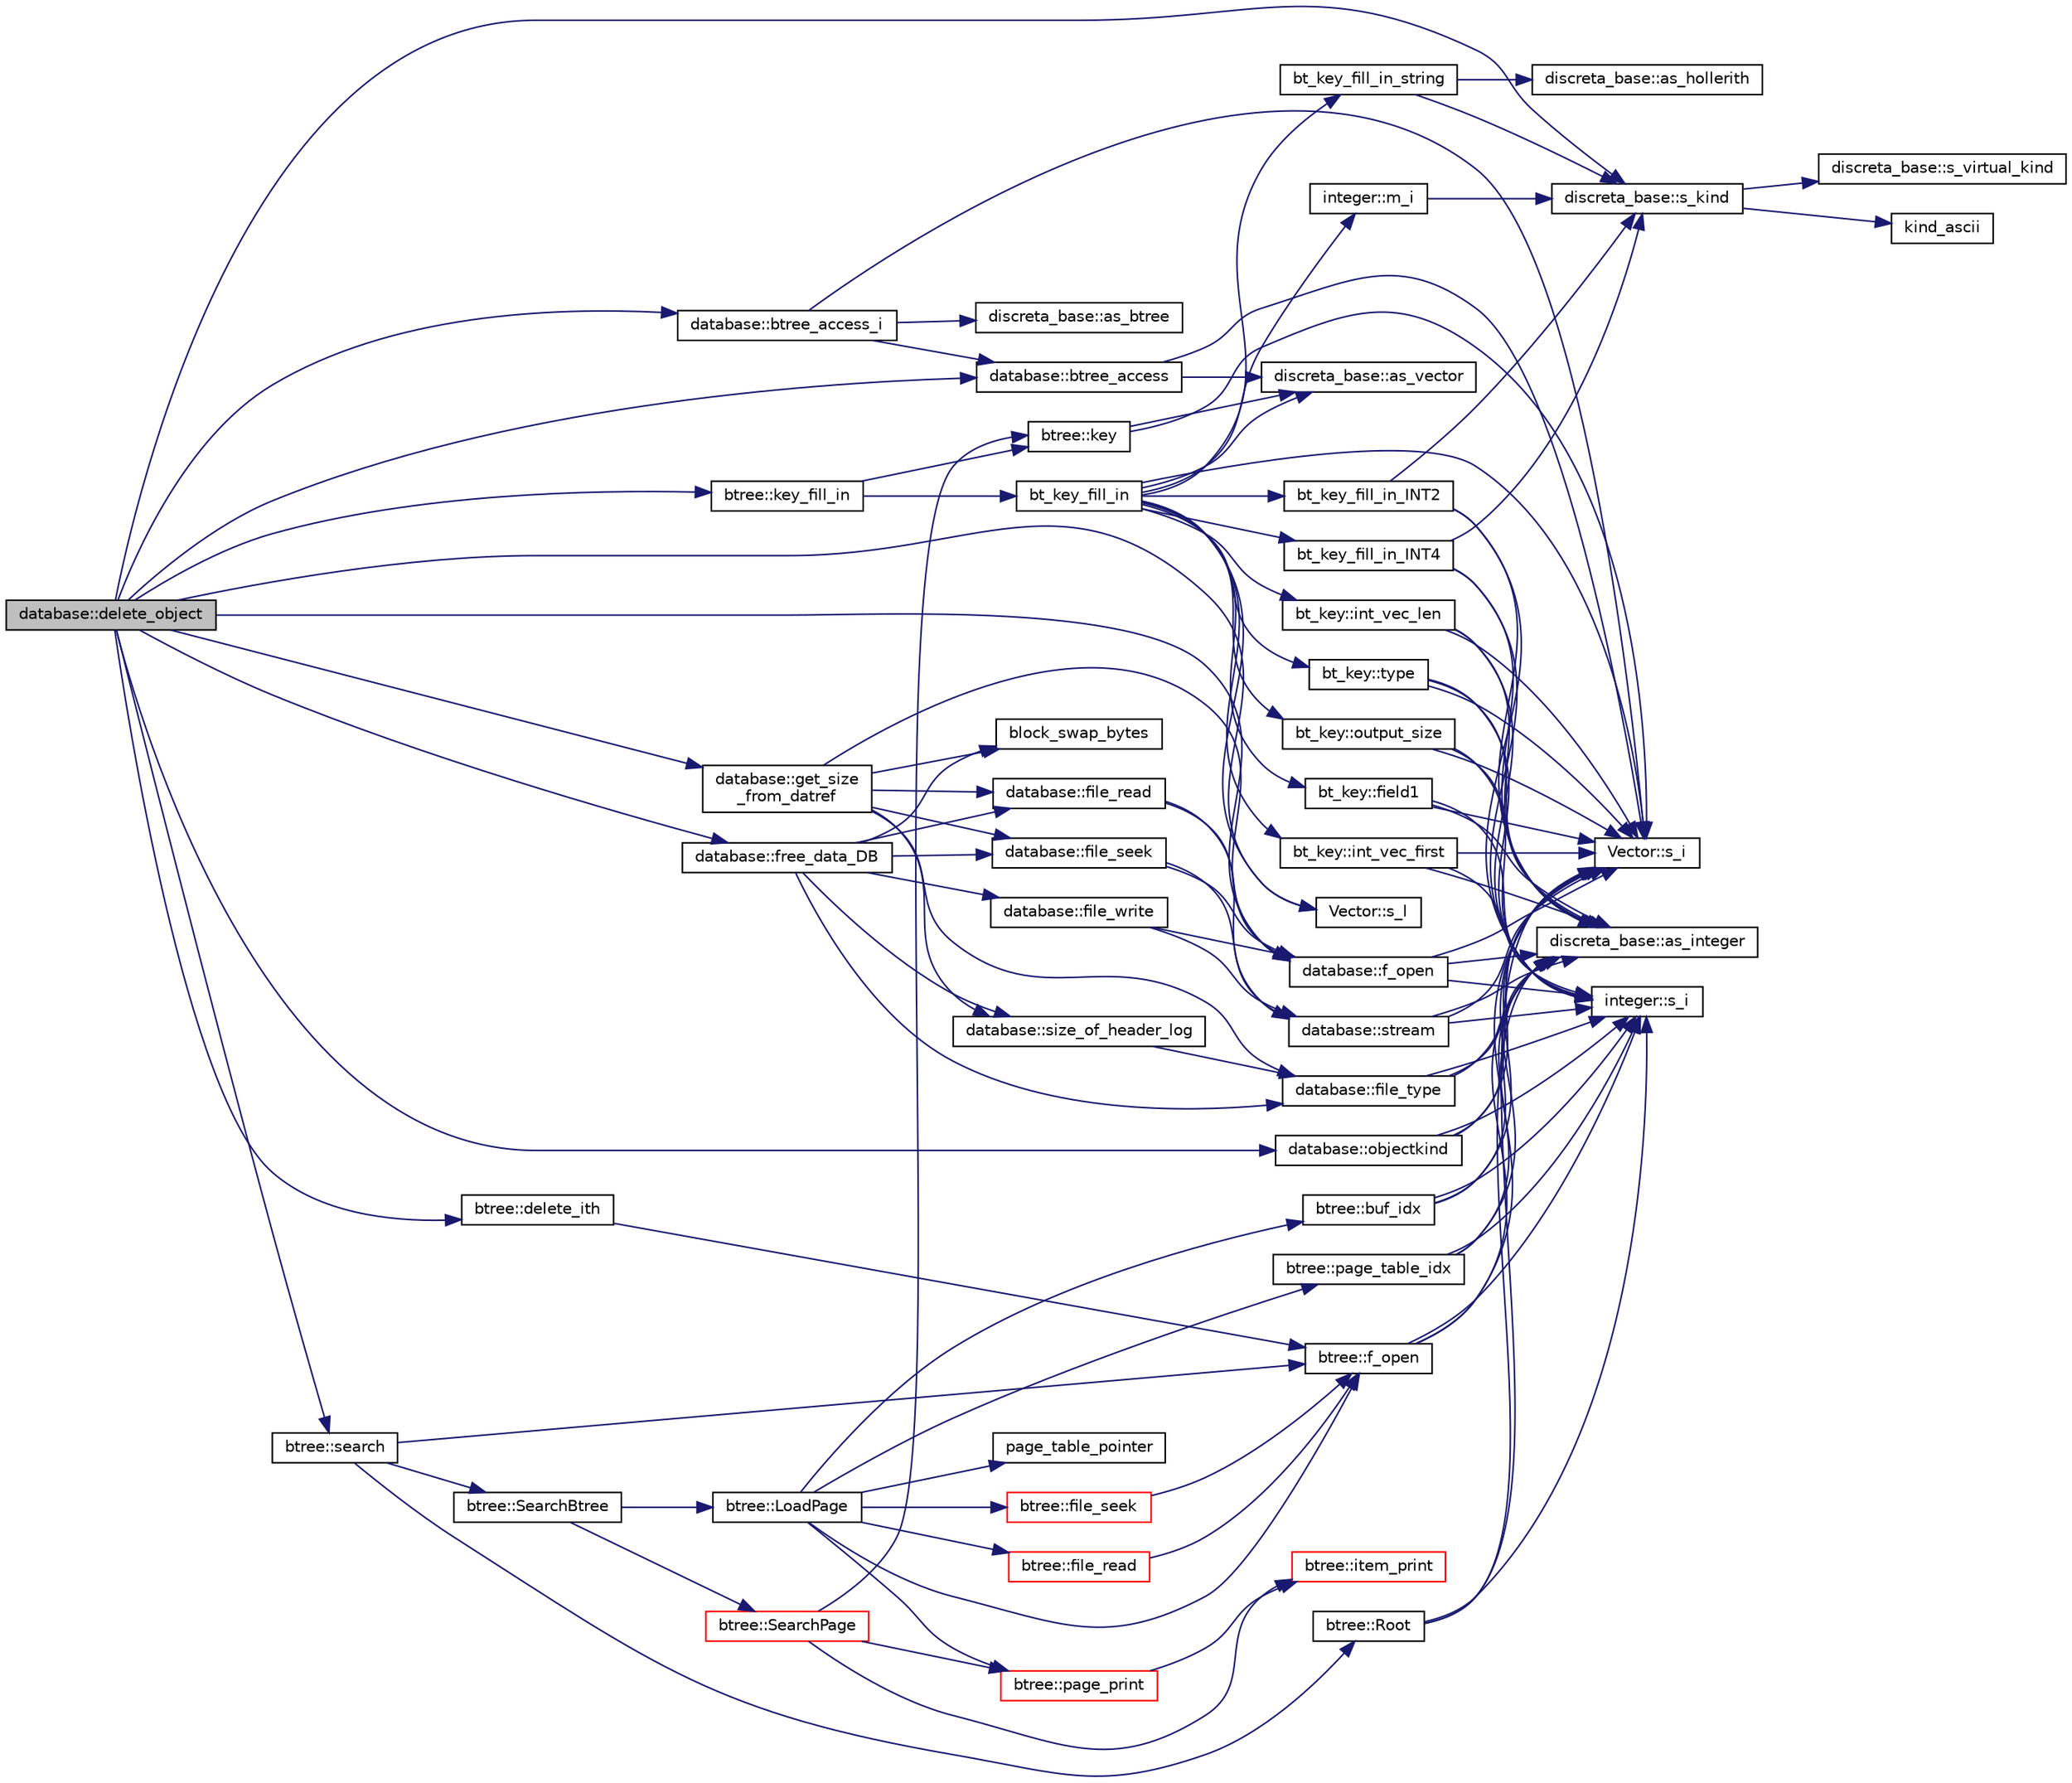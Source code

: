 digraph "database::delete_object"
{
  edge [fontname="Helvetica",fontsize="10",labelfontname="Helvetica",labelfontsize="10"];
  node [fontname="Helvetica",fontsize="10",shape=record];
  rankdir="LR";
  Node733 [label="database::delete_object",height=0.2,width=0.4,color="black", fillcolor="grey75", style="filled", fontcolor="black"];
  Node733 -> Node734 [color="midnightblue",fontsize="10",style="solid",fontname="Helvetica"];
  Node734 [label="database::f_open",height=0.2,width=0.4,color="black", fillcolor="white", style="filled",URL="$db/d72/classdatabase.html#a2cac52c70b09d1a6771bddab2220b3e7"];
  Node734 -> Node735 [color="midnightblue",fontsize="10",style="solid",fontname="Helvetica"];
  Node735 [label="Vector::s_i",height=0.2,width=0.4,color="black", fillcolor="white", style="filled",URL="$d5/db2/class_vector.html#a1c4fe1752523df8119f70dd550244871"];
  Node734 -> Node736 [color="midnightblue",fontsize="10",style="solid",fontname="Helvetica"];
  Node736 [label="discreta_base::as_integer",height=0.2,width=0.4,color="black", fillcolor="white", style="filled",URL="$d7/d71/classdiscreta__base.html#a00d7691eaf874fd283d942692fe8dd26"];
  Node734 -> Node737 [color="midnightblue",fontsize="10",style="solid",fontname="Helvetica"];
  Node737 [label="integer::s_i",height=0.2,width=0.4,color="black", fillcolor="white", style="filled",URL="$d0/de5/classinteger.html#adf28e9f94d4c844adaa950deeb80b904"];
  Node733 -> Node738 [color="midnightblue",fontsize="10",style="solid",fontname="Helvetica"];
  Node738 [label="discreta_base::s_kind",height=0.2,width=0.4,color="black", fillcolor="white", style="filled",URL="$d7/d71/classdiscreta__base.html#a8a830025c74adbbc3362418a7c2ba157"];
  Node738 -> Node739 [color="midnightblue",fontsize="10",style="solid",fontname="Helvetica"];
  Node739 [label="discreta_base::s_virtual_kind",height=0.2,width=0.4,color="black", fillcolor="white", style="filled",URL="$d7/d71/classdiscreta__base.html#a52778a6d6943a468be083d0785d418fb"];
  Node738 -> Node740 [color="midnightblue",fontsize="10",style="solid",fontname="Helvetica"];
  Node740 [label="kind_ascii",height=0.2,width=0.4,color="black", fillcolor="white", style="filled",URL="$d9/d60/discreta_8h.html#ad0ce825a9f29bc6cec27e1b64cfe27bf"];
  Node733 -> Node741 [color="midnightblue",fontsize="10",style="solid",fontname="Helvetica"];
  Node741 [label="database::objectkind",height=0.2,width=0.4,color="black", fillcolor="white", style="filled",URL="$db/d72/classdatabase.html#a5b9b82f6cd851fb8826ed68085233c2d"];
  Node741 -> Node735 [color="midnightblue",fontsize="10",style="solid",fontname="Helvetica"];
  Node741 -> Node736 [color="midnightblue",fontsize="10",style="solid",fontname="Helvetica"];
  Node741 -> Node737 [color="midnightblue",fontsize="10",style="solid",fontname="Helvetica"];
  Node733 -> Node742 [color="midnightblue",fontsize="10",style="solid",fontname="Helvetica"];
  Node742 [label="database::get_size\l_from_datref",height=0.2,width=0.4,color="black", fillcolor="white", style="filled",URL="$db/d72/classdatabase.html#ae71e4c19b07a2d67682fbd4b069e9a7e"];
  Node742 -> Node734 [color="midnightblue",fontsize="10",style="solid",fontname="Helvetica"];
  Node742 -> Node743 [color="midnightblue",fontsize="10",style="solid",fontname="Helvetica"];
  Node743 [label="database::file_type",height=0.2,width=0.4,color="black", fillcolor="white", style="filled",URL="$db/d72/classdatabase.html#a9dce80d625548b03b8317641b674cd9b"];
  Node743 -> Node735 [color="midnightblue",fontsize="10",style="solid",fontname="Helvetica"];
  Node743 -> Node736 [color="midnightblue",fontsize="10",style="solid",fontname="Helvetica"];
  Node743 -> Node737 [color="midnightblue",fontsize="10",style="solid",fontname="Helvetica"];
  Node742 -> Node744 [color="midnightblue",fontsize="10",style="solid",fontname="Helvetica"];
  Node744 [label="database::file_seek",height=0.2,width=0.4,color="black", fillcolor="white", style="filled",URL="$db/d72/classdatabase.html#a67ff377651f4ac089241ebff60e17ed6"];
  Node744 -> Node734 [color="midnightblue",fontsize="10",style="solid",fontname="Helvetica"];
  Node744 -> Node745 [color="midnightblue",fontsize="10",style="solid",fontname="Helvetica"];
  Node745 [label="database::stream",height=0.2,width=0.4,color="black", fillcolor="white", style="filled",URL="$db/d72/classdatabase.html#a8b91f87e7cd92b8207cbc48edde9d69e"];
  Node745 -> Node735 [color="midnightblue",fontsize="10",style="solid",fontname="Helvetica"];
  Node745 -> Node736 [color="midnightblue",fontsize="10",style="solid",fontname="Helvetica"];
  Node745 -> Node737 [color="midnightblue",fontsize="10",style="solid",fontname="Helvetica"];
  Node742 -> Node746 [color="midnightblue",fontsize="10",style="solid",fontname="Helvetica"];
  Node746 [label="database::size_of_header_log",height=0.2,width=0.4,color="black", fillcolor="white", style="filled",URL="$db/d72/classdatabase.html#a2ed2d1231bc36e5267f6a8bac422738d"];
  Node746 -> Node743 [color="midnightblue",fontsize="10",style="solid",fontname="Helvetica"];
  Node742 -> Node747 [color="midnightblue",fontsize="10",style="solid",fontname="Helvetica"];
  Node747 [label="database::file_read",height=0.2,width=0.4,color="black", fillcolor="white", style="filled",URL="$db/d72/classdatabase.html#ac743549af82d694be57c5a120987ed37"];
  Node747 -> Node734 [color="midnightblue",fontsize="10",style="solid",fontname="Helvetica"];
  Node747 -> Node745 [color="midnightblue",fontsize="10",style="solid",fontname="Helvetica"];
  Node742 -> Node748 [color="midnightblue",fontsize="10",style="solid",fontname="Helvetica"];
  Node748 [label="block_swap_bytes",height=0.2,width=0.4,color="black", fillcolor="white", style="filled",URL="$d5/db4/io__and__os_8h.html#a55c0738dadea7a508621f4af1e9ff8f3"];
  Node733 -> Node749 [color="midnightblue",fontsize="10",style="solid",fontname="Helvetica"];
  Node749 [label="database::btree_access",height=0.2,width=0.4,color="black", fillcolor="white", style="filled",URL="$db/d72/classdatabase.html#a30109ba5488b06111439f887fc1ac499"];
  Node749 -> Node735 [color="midnightblue",fontsize="10",style="solid",fontname="Helvetica"];
  Node749 -> Node750 [color="midnightblue",fontsize="10",style="solid",fontname="Helvetica"];
  Node750 [label="discreta_base::as_vector",height=0.2,width=0.4,color="black", fillcolor="white", style="filled",URL="$d7/d71/classdiscreta__base.html#a7bdd6cae39c380b128ee9e17e42cf020"];
  Node733 -> Node751 [color="midnightblue",fontsize="10",style="solid",fontname="Helvetica"];
  Node751 [label="Vector::s_l",height=0.2,width=0.4,color="black", fillcolor="white", style="filled",URL="$d5/db2/class_vector.html#ad2dc082288f858d22a528832289e0704"];
  Node733 -> Node752 [color="midnightblue",fontsize="10",style="solid",fontname="Helvetica"];
  Node752 [label="database::btree_access_i",height=0.2,width=0.4,color="black", fillcolor="white", style="filled",URL="$db/d72/classdatabase.html#a215047d1b32b8bd54f91a7bdca168eee"];
  Node752 -> Node749 [color="midnightblue",fontsize="10",style="solid",fontname="Helvetica"];
  Node752 -> Node735 [color="midnightblue",fontsize="10",style="solid",fontname="Helvetica"];
  Node752 -> Node753 [color="midnightblue",fontsize="10",style="solid",fontname="Helvetica"];
  Node753 [label="discreta_base::as_btree",height=0.2,width=0.4,color="black", fillcolor="white", style="filled",URL="$d7/d71/classdiscreta__base.html#a78e76674cef2ec113c17989c11288778"];
  Node733 -> Node754 [color="midnightblue",fontsize="10",style="solid",fontname="Helvetica"];
  Node754 [label="btree::key_fill_in",height=0.2,width=0.4,color="black", fillcolor="white", style="filled",URL="$dd/db0/classbtree.html#ae75d5ef9677891b93960a55dffdc6eb2"];
  Node754 -> Node755 [color="midnightblue",fontsize="10",style="solid",fontname="Helvetica"];
  Node755 [label="bt_key_fill_in",height=0.2,width=0.4,color="black", fillcolor="white", style="filled",URL="$d0/db3/bt__key_8_c.html#a91e1d83fec4c2a6d4e45b96919377e91"];
  Node755 -> Node756 [color="midnightblue",fontsize="10",style="solid",fontname="Helvetica"];
  Node756 [label="bt_key::type",height=0.2,width=0.4,color="black", fillcolor="white", style="filled",URL="$d1/de5/classbt__key.html#ae788a415a20f75fe7160408a055bb33f"];
  Node756 -> Node735 [color="midnightblue",fontsize="10",style="solid",fontname="Helvetica"];
  Node756 -> Node736 [color="midnightblue",fontsize="10",style="solid",fontname="Helvetica"];
  Node756 -> Node737 [color="midnightblue",fontsize="10",style="solid",fontname="Helvetica"];
  Node755 -> Node757 [color="midnightblue",fontsize="10",style="solid",fontname="Helvetica"];
  Node757 [label="bt_key::output_size",height=0.2,width=0.4,color="black", fillcolor="white", style="filled",URL="$d1/de5/classbt__key.html#acb48f95d030f62c56051d0cd6e013394"];
  Node757 -> Node735 [color="midnightblue",fontsize="10",style="solid",fontname="Helvetica"];
  Node757 -> Node736 [color="midnightblue",fontsize="10",style="solid",fontname="Helvetica"];
  Node757 -> Node737 [color="midnightblue",fontsize="10",style="solid",fontname="Helvetica"];
  Node755 -> Node735 [color="midnightblue",fontsize="10",style="solid",fontname="Helvetica"];
  Node755 -> Node758 [color="midnightblue",fontsize="10",style="solid",fontname="Helvetica"];
  Node758 [label="bt_key::field1",height=0.2,width=0.4,color="black", fillcolor="white", style="filled",URL="$d1/de5/classbt__key.html#af372b25947e954e2a67f59418b9d1f9f"];
  Node758 -> Node735 [color="midnightblue",fontsize="10",style="solid",fontname="Helvetica"];
  Node758 -> Node736 [color="midnightblue",fontsize="10",style="solid",fontname="Helvetica"];
  Node758 -> Node737 [color="midnightblue",fontsize="10",style="solid",fontname="Helvetica"];
  Node755 -> Node759 [color="midnightblue",fontsize="10",style="solid",fontname="Helvetica"];
  Node759 [label="bt_key_fill_in_INT4",height=0.2,width=0.4,color="black", fillcolor="white", style="filled",URL="$d0/db3/bt__key_8_c.html#ab9236cc7f045b1beefa9445abd170dff"];
  Node759 -> Node738 [color="midnightblue",fontsize="10",style="solid",fontname="Helvetica"];
  Node759 -> Node736 [color="midnightblue",fontsize="10",style="solid",fontname="Helvetica"];
  Node759 -> Node737 [color="midnightblue",fontsize="10",style="solid",fontname="Helvetica"];
  Node755 -> Node760 [color="midnightblue",fontsize="10",style="solid",fontname="Helvetica"];
  Node760 [label="bt_key_fill_in_INT2",height=0.2,width=0.4,color="black", fillcolor="white", style="filled",URL="$d0/db3/bt__key_8_c.html#ac206f8eb9650950295e887c1982713b2"];
  Node760 -> Node738 [color="midnightblue",fontsize="10",style="solid",fontname="Helvetica"];
  Node760 -> Node736 [color="midnightblue",fontsize="10",style="solid",fontname="Helvetica"];
  Node760 -> Node737 [color="midnightblue",fontsize="10",style="solid",fontname="Helvetica"];
  Node755 -> Node761 [color="midnightblue",fontsize="10",style="solid",fontname="Helvetica"];
  Node761 [label="bt_key_fill_in_string",height=0.2,width=0.4,color="black", fillcolor="white", style="filled",URL="$d0/db3/bt__key_8_c.html#a5a2f4bfd5849957123cdbcc914e9c65b"];
  Node761 -> Node738 [color="midnightblue",fontsize="10",style="solid",fontname="Helvetica"];
  Node761 -> Node762 [color="midnightblue",fontsize="10",style="solid",fontname="Helvetica"];
  Node762 [label="discreta_base::as_hollerith",height=0.2,width=0.4,color="black", fillcolor="white", style="filled",URL="$d7/d71/classdiscreta__base.html#a3e66f82711f314710107e2f29e589690"];
  Node755 -> Node763 [color="midnightblue",fontsize="10",style="solid",fontname="Helvetica"];
  Node763 [label="bt_key::int_vec_first",height=0.2,width=0.4,color="black", fillcolor="white", style="filled",URL="$d1/de5/classbt__key.html#a4ed68c3deb2477a0609065272b5dc4cf"];
  Node763 -> Node735 [color="midnightblue",fontsize="10",style="solid",fontname="Helvetica"];
  Node763 -> Node736 [color="midnightblue",fontsize="10",style="solid",fontname="Helvetica"];
  Node763 -> Node737 [color="midnightblue",fontsize="10",style="solid",fontname="Helvetica"];
  Node755 -> Node750 [color="midnightblue",fontsize="10",style="solid",fontname="Helvetica"];
  Node755 -> Node764 [color="midnightblue",fontsize="10",style="solid",fontname="Helvetica"];
  Node764 [label="integer::m_i",height=0.2,width=0.4,color="black", fillcolor="white", style="filled",URL="$d0/de5/classinteger.html#a869091f0a0f35f5354c8c4a70250e8a9"];
  Node764 -> Node738 [color="midnightblue",fontsize="10",style="solid",fontname="Helvetica"];
  Node755 -> Node765 [color="midnightblue",fontsize="10",style="solid",fontname="Helvetica"];
  Node765 [label="bt_key::int_vec_len",height=0.2,width=0.4,color="black", fillcolor="white", style="filled",URL="$d1/de5/classbt__key.html#ac8e43906f79bacf330fa1726925b7e37"];
  Node765 -> Node735 [color="midnightblue",fontsize="10",style="solid",fontname="Helvetica"];
  Node765 -> Node736 [color="midnightblue",fontsize="10",style="solid",fontname="Helvetica"];
  Node765 -> Node737 [color="midnightblue",fontsize="10",style="solid",fontname="Helvetica"];
  Node755 -> Node751 [color="midnightblue",fontsize="10",style="solid",fontname="Helvetica"];
  Node754 -> Node766 [color="midnightblue",fontsize="10",style="solid",fontname="Helvetica"];
  Node766 [label="btree::key",height=0.2,width=0.4,color="black", fillcolor="white", style="filled",URL="$dd/db0/classbtree.html#abc561b2c60acc5a699637b7eb2549503"];
  Node766 -> Node735 [color="midnightblue",fontsize="10",style="solid",fontname="Helvetica"];
  Node766 -> Node750 [color="midnightblue",fontsize="10",style="solid",fontname="Helvetica"];
  Node733 -> Node767 [color="midnightblue",fontsize="10",style="solid",fontname="Helvetica"];
  Node767 [label="btree::search",height=0.2,width=0.4,color="black", fillcolor="white", style="filled",URL="$dd/db0/classbtree.html#a0aea262fd4da610b2276f7742fc999d5"];
  Node767 -> Node768 [color="midnightblue",fontsize="10",style="solid",fontname="Helvetica"];
  Node768 [label="btree::Root",height=0.2,width=0.4,color="black", fillcolor="white", style="filled",URL="$dd/db0/classbtree.html#a2fd65be715ab94bf4a764c4f582a642b"];
  Node768 -> Node735 [color="midnightblue",fontsize="10",style="solid",fontname="Helvetica"];
  Node768 -> Node736 [color="midnightblue",fontsize="10",style="solid",fontname="Helvetica"];
  Node768 -> Node737 [color="midnightblue",fontsize="10",style="solid",fontname="Helvetica"];
  Node767 -> Node769 [color="midnightblue",fontsize="10",style="solid",fontname="Helvetica"];
  Node769 [label="btree::f_open",height=0.2,width=0.4,color="black", fillcolor="white", style="filled",URL="$dd/db0/classbtree.html#a192d74607f02ea8e0ad631d6e6fd6704"];
  Node769 -> Node735 [color="midnightblue",fontsize="10",style="solid",fontname="Helvetica"];
  Node769 -> Node736 [color="midnightblue",fontsize="10",style="solid",fontname="Helvetica"];
  Node769 -> Node737 [color="midnightblue",fontsize="10",style="solid",fontname="Helvetica"];
  Node767 -> Node770 [color="midnightblue",fontsize="10",style="solid",fontname="Helvetica"];
  Node770 [label="btree::SearchBtree",height=0.2,width=0.4,color="black", fillcolor="white", style="filled",URL="$dd/db0/classbtree.html#a6717768edf4de1aad4736c303bcedddd"];
  Node770 -> Node771 [color="midnightblue",fontsize="10",style="solid",fontname="Helvetica"];
  Node771 [label="btree::LoadPage",height=0.2,width=0.4,color="black", fillcolor="white", style="filled",URL="$dd/db0/classbtree.html#a29d23b8b151b6b793aa1184ca6ccc947"];
  Node771 -> Node769 [color="midnightblue",fontsize="10",style="solid",fontname="Helvetica"];
  Node771 -> Node772 [color="midnightblue",fontsize="10",style="solid",fontname="Helvetica"];
  Node772 [label="btree::buf_idx",height=0.2,width=0.4,color="black", fillcolor="white", style="filled",URL="$dd/db0/classbtree.html#a6a928fc93c93d8b5a83ad1ba699b453e"];
  Node772 -> Node735 [color="midnightblue",fontsize="10",style="solid",fontname="Helvetica"];
  Node772 -> Node736 [color="midnightblue",fontsize="10",style="solid",fontname="Helvetica"];
  Node772 -> Node737 [color="midnightblue",fontsize="10",style="solid",fontname="Helvetica"];
  Node771 -> Node773 [color="midnightblue",fontsize="10",style="solid",fontname="Helvetica"];
  Node773 [label="page_table_pointer",height=0.2,width=0.4,color="black", fillcolor="white", style="filled",URL="$d9/d60/discreta_8h.html#a53208086adbea2817fe45f917410d9d0"];
  Node771 -> Node774 [color="midnightblue",fontsize="10",style="solid",fontname="Helvetica"];
  Node774 [label="btree::page_table_idx",height=0.2,width=0.4,color="black", fillcolor="white", style="filled",URL="$dd/db0/classbtree.html#abc6a6f309e4c61cb5a7f4c4a248d384d"];
  Node774 -> Node735 [color="midnightblue",fontsize="10",style="solid",fontname="Helvetica"];
  Node774 -> Node736 [color="midnightblue",fontsize="10",style="solid",fontname="Helvetica"];
  Node774 -> Node737 [color="midnightblue",fontsize="10",style="solid",fontname="Helvetica"];
  Node771 -> Node775 [color="midnightblue",fontsize="10",style="solid",fontname="Helvetica"];
  Node775 [label="btree::file_seek",height=0.2,width=0.4,color="red", fillcolor="white", style="filled",URL="$dd/db0/classbtree.html#a829c985973c7c164fda2d81398e13504"];
  Node775 -> Node769 [color="midnightblue",fontsize="10",style="solid",fontname="Helvetica"];
  Node771 -> Node777 [color="midnightblue",fontsize="10",style="solid",fontname="Helvetica"];
  Node777 [label="btree::file_read",height=0.2,width=0.4,color="red", fillcolor="white", style="filled",URL="$dd/db0/classbtree.html#ab0b9bbc01c3d3836048934e90aec5f6c"];
  Node777 -> Node769 [color="midnightblue",fontsize="10",style="solid",fontname="Helvetica"];
  Node771 -> Node778 [color="midnightblue",fontsize="10",style="solid",fontname="Helvetica"];
  Node778 [label="btree::page_print",height=0.2,width=0.4,color="red", fillcolor="white", style="filled",URL="$dd/db0/classbtree.html#ae6ffbcdff58a0c738d1a0e27a963da5d"];
  Node778 -> Node779 [color="midnightblue",fontsize="10",style="solid",fontname="Helvetica"];
  Node779 [label="btree::item_print",height=0.2,width=0.4,color="red", fillcolor="white", style="filled",URL="$dd/db0/classbtree.html#aca05a17e852f911cf7b1a971e7e7ad08"];
  Node770 -> Node786 [color="midnightblue",fontsize="10",style="solid",fontname="Helvetica"];
  Node786 [label="btree::SearchPage",height=0.2,width=0.4,color="red", fillcolor="white", style="filled",URL="$dd/db0/classbtree.html#a36608b9c27c8207ddb8f6b5f706ab439"];
  Node786 -> Node778 [color="midnightblue",fontsize="10",style="solid",fontname="Helvetica"];
  Node786 -> Node779 [color="midnightblue",fontsize="10",style="solid",fontname="Helvetica"];
  Node786 -> Node766 [color="midnightblue",fontsize="10",style="solid",fontname="Helvetica"];
  Node733 -> Node790 [color="midnightblue",fontsize="10",style="solid",fontname="Helvetica"];
  Node790 [label="btree::delete_ith",height=0.2,width=0.4,color="black", fillcolor="white", style="filled",URL="$dd/db0/classbtree.html#affb997b80633101c9ece9e436784e1e9"];
  Node790 -> Node769 [color="midnightblue",fontsize="10",style="solid",fontname="Helvetica"];
  Node733 -> Node791 [color="midnightblue",fontsize="10",style="solid",fontname="Helvetica"];
  Node791 [label="database::free_data_DB",height=0.2,width=0.4,color="black", fillcolor="white", style="filled",URL="$db/d72/classdatabase.html#a45b6fb10b6810c9770748e7f9dda8377"];
  Node791 -> Node743 [color="midnightblue",fontsize="10",style="solid",fontname="Helvetica"];
  Node791 -> Node744 [color="midnightblue",fontsize="10",style="solid",fontname="Helvetica"];
  Node791 -> Node746 [color="midnightblue",fontsize="10",style="solid",fontname="Helvetica"];
  Node791 -> Node747 [color="midnightblue",fontsize="10",style="solid",fontname="Helvetica"];
  Node791 -> Node748 [color="midnightblue",fontsize="10",style="solid",fontname="Helvetica"];
  Node791 -> Node792 [color="midnightblue",fontsize="10",style="solid",fontname="Helvetica"];
  Node792 [label="database::file_write",height=0.2,width=0.4,color="black", fillcolor="white", style="filled",URL="$db/d72/classdatabase.html#a42d32ba51ad8ccd2a0adfd1a147f6230"];
  Node792 -> Node734 [color="midnightblue",fontsize="10",style="solid",fontname="Helvetica"];
  Node792 -> Node745 [color="midnightblue",fontsize="10",style="solid",fontname="Helvetica"];
}

